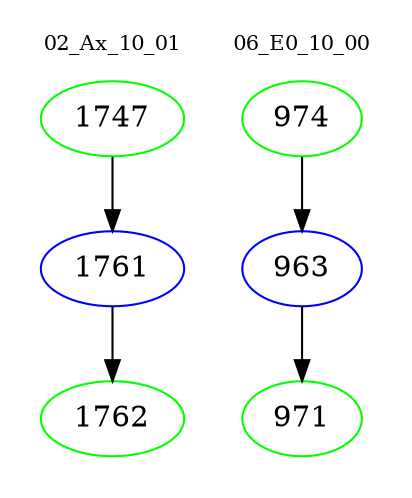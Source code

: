 digraph{
subgraph cluster_0 {
color = white
label = "02_Ax_10_01";
fontsize=10;
T0_1747 [label="1747", color="green"]
T0_1747 -> T0_1761 [color="black"]
T0_1761 [label="1761", color="blue"]
T0_1761 -> T0_1762 [color="black"]
T0_1762 [label="1762", color="green"]
}
subgraph cluster_1 {
color = white
label = "06_E0_10_00";
fontsize=10;
T1_974 [label="974", color="green"]
T1_974 -> T1_963 [color="black"]
T1_963 [label="963", color="blue"]
T1_963 -> T1_971 [color="black"]
T1_971 [label="971", color="green"]
}
}
